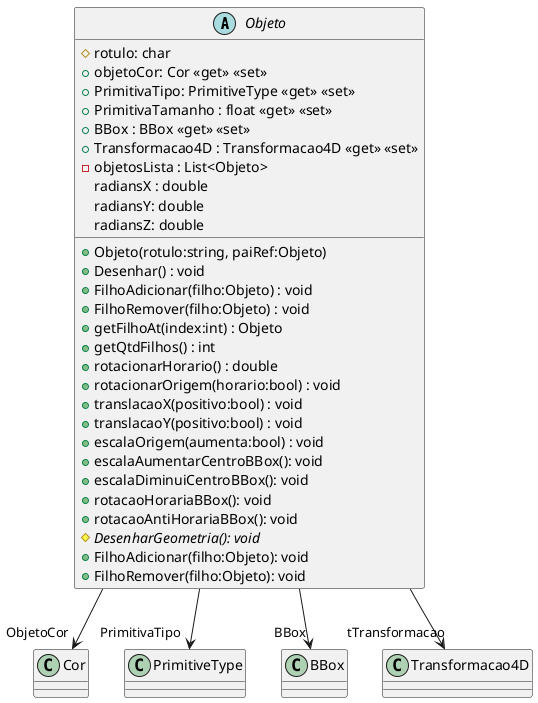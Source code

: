 @startuml Objeto
abstract class Objeto {
    # rotulo: char
    + objetoCor: Cor <<get>> <<set>>
    + PrimitivaTipo: PrimitiveType <<get>> <<set>>
    + PrimitivaTamanho : float <<get>> <<set>>
    + BBox : BBox <<get>> <<set>>
    + Transformacao4D : Transformacao4D <<get>> <<set>>
    - objetosLista : List<Objeto>
    radiansX : double
    radiansY: double
    radiansZ: double
    + Objeto(rotulo:string, paiRef:Objeto)
    + Desenhar() : void
    + FilhoAdicionar(filho:Objeto) : void
    + FilhoRemover(filho:Objeto) : void
    + getFilhoAt(index:int) : Objeto
    + getQtdFilhos() : int
    + rotacionarHorario() : double
    + rotacionarOrigem(horario:bool) : void
    + translacaoX(positivo:bool) : void
    + translacaoY(positivo:bool) : void
    + escalaOrigem(aumenta:bool) : void
    + escalaAumentarCentroBBox(): void
    + escalaDiminuiCentroBBox(): void
    + rotacaoHorariaBBox(): void
    + rotacaoAntiHorariaBBox(): void
    # {abstract} DesenharGeometria(): void
    + FilhoAdicionar(filho:Objeto): void
    + FilhoRemover(filho:Objeto): void
}
Objeto --> "ObjetoCor" Cor
Objeto --> "PrimitivaTipo" PrimitiveType
Objeto --> "BBox" BBox
Objeto --> "tTransformacao" Transformacao4D
@enduml
